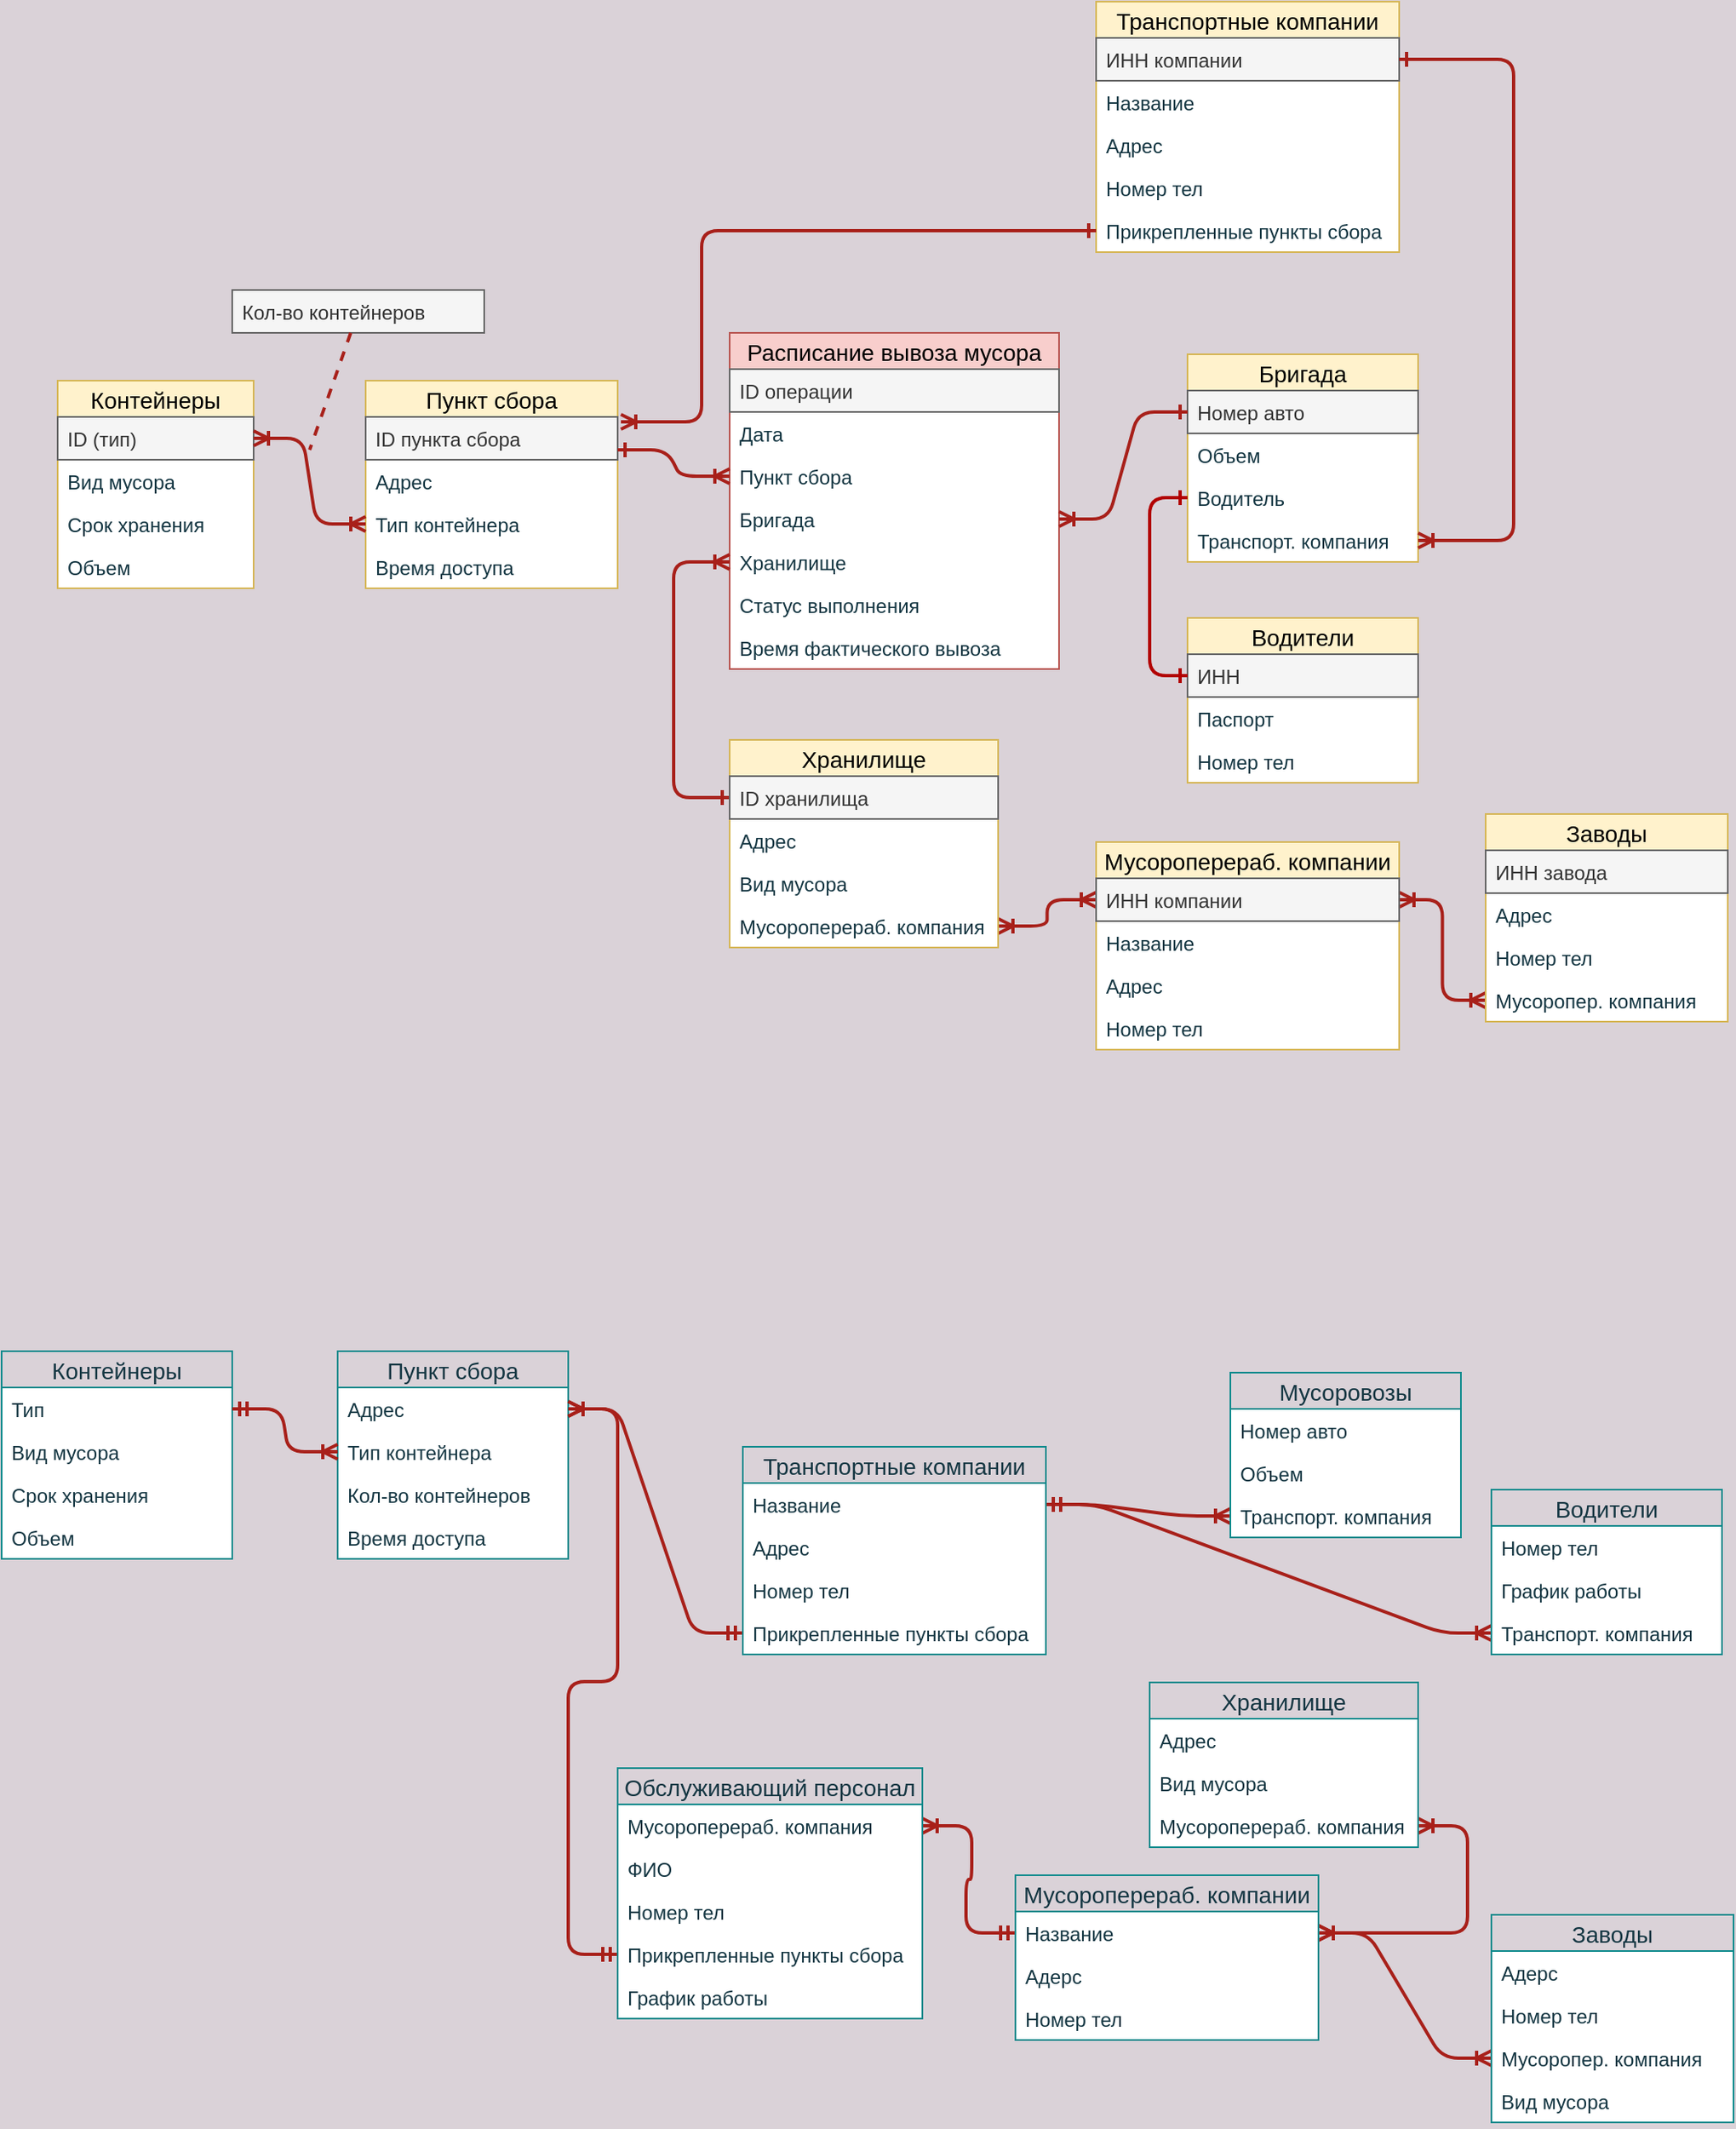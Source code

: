 <mxfile version="13.7.3" type="device"><diagram name="Page-1" id="e56a1550-8fbb-45ad-956c-1786394a9013"><mxGraphModel dx="1038" dy="548" grid="1" gridSize="17" guides="1" tooltips="1" connect="1" arrows="1" fold="1" page="1" pageScale="1" pageWidth="1100" pageHeight="850" background="#DAD2D8" math="0" shadow="0"><root><mxCell id="0"/><mxCell id="1" parent="0"/><mxCell id="W2w2PrpjFLbSM-PRU7RE-42" value="Контейнеры" style="swimlane;fontStyle=0;childLayout=stackLayout;horizontal=1;startSize=22;fillColor=#fff2cc;horizontalStack=0;resizeParent=1;resizeParentMax=0;resizeLast=0;collapsible=1;marginBottom=0;swimlaneFillColor=#ffffff;align=center;fontSize=14;strokeColor=#d6b656;" parent="1" vertex="1"><mxGeometry x="51" y="281" width="119" height="126" as="geometry"/></mxCell><mxCell id="W2w2PrpjFLbSM-PRU7RE-43" value="ID (тип)" style="text;strokeColor=#666666;fillColor=#f5f5f5;spacingLeft=4;spacingRight=4;overflow=hidden;rotatable=0;points=[[0,0.5],[1,0.5]];portConstraint=eastwest;fontSize=12;fontColor=#333333;" parent="W2w2PrpjFLbSM-PRU7RE-42" vertex="1"><mxGeometry y="22" width="119" height="26" as="geometry"/></mxCell><mxCell id="W2w2PrpjFLbSM-PRU7RE-44" value="Вид мусора" style="text;strokeColor=none;fillColor=none;spacingLeft=4;spacingRight=4;overflow=hidden;rotatable=0;points=[[0,0.5],[1,0.5]];portConstraint=eastwest;fontSize=12;fontColor=#143642;" parent="W2w2PrpjFLbSM-PRU7RE-42" vertex="1"><mxGeometry y="48" width="119" height="26" as="geometry"/></mxCell><mxCell id="W2w2PrpjFLbSM-PRU7RE-45" value="Срок хранения" style="text;strokeColor=none;fillColor=none;spacingLeft=4;spacingRight=4;overflow=hidden;rotatable=0;points=[[0,0.5],[1,0.5]];portConstraint=eastwest;fontSize=12;fontColor=#143642;" parent="W2w2PrpjFLbSM-PRU7RE-42" vertex="1"><mxGeometry y="74" width="119" height="26" as="geometry"/></mxCell><mxCell id="W2w2PrpjFLbSM-PRU7RE-46" value="Объем" style="text;strokeColor=none;fillColor=none;spacingLeft=4;spacingRight=4;overflow=hidden;rotatable=0;points=[[0,0.5],[1,0.5]];portConstraint=eastwest;fontSize=12;fontColor=#143642;" parent="W2w2PrpjFLbSM-PRU7RE-42" vertex="1"><mxGeometry y="100" width="119" height="26" as="geometry"/></mxCell><mxCell id="W2w2PrpjFLbSM-PRU7RE-21" value="Пункт сбора" style="swimlane;fontStyle=0;childLayout=stackLayout;horizontal=1;startSize=22;fillColor=#fff2cc;horizontalStack=0;resizeParent=1;resizeParentMax=0;resizeLast=0;collapsible=1;marginBottom=0;swimlaneFillColor=#ffffff;align=center;fontSize=14;strokeColor=#d6b656;" parent="1" vertex="1"><mxGeometry x="238" y="281" width="153" height="126" as="geometry"/></mxCell><mxCell id="W2w2PrpjFLbSM-PRU7RE-41" value="ID пункта сбора" style="text;strokeColor=#666666;fillColor=#f5f5f5;spacingLeft=4;spacingRight=4;overflow=hidden;rotatable=0;points=[[0,0.5],[1,0.5]];portConstraint=eastwest;fontSize=12;fontColor=#333333;" parent="W2w2PrpjFLbSM-PRU7RE-21" vertex="1"><mxGeometry y="22" width="153" height="26" as="geometry"/></mxCell><mxCell id="W2w2PrpjFLbSM-PRU7RE-22" value="Адрес" style="text;strokeColor=none;fillColor=none;spacingLeft=4;spacingRight=4;overflow=hidden;rotatable=0;points=[[0,0.5],[1,0.5]];portConstraint=eastwest;fontSize=12;fontColor=#143642;" parent="W2w2PrpjFLbSM-PRU7RE-21" vertex="1"><mxGeometry y="48" width="153" height="26" as="geometry"/></mxCell><mxCell id="W2w2PrpjFLbSM-PRU7RE-23" value="Тип контейнера" style="text;strokeColor=none;fillColor=none;spacingLeft=4;spacingRight=4;overflow=hidden;rotatable=0;points=[[0,0.5],[1,0.5]];portConstraint=eastwest;fontSize=12;fontColor=#143642;" parent="W2w2PrpjFLbSM-PRU7RE-21" vertex="1"><mxGeometry y="74" width="153" height="26" as="geometry"/></mxCell><mxCell id="W2w2PrpjFLbSM-PRU7RE-25" value="Время доступа" style="text;strokeColor=none;fillColor=none;spacingLeft=4;spacingRight=4;overflow=hidden;rotatable=0;points=[[0,0.5],[1,0.5]];portConstraint=eastwest;fontSize=12;fontColor=#143642;" parent="W2w2PrpjFLbSM-PRU7RE-21" vertex="1"><mxGeometry y="100" width="153" height="26" as="geometry"/></mxCell><mxCell id="W2w2PrpjFLbSM-PRU7RE-34" value="Транспортные компании" style="swimlane;fontStyle=0;childLayout=stackLayout;horizontal=1;startSize=22;fillColor=#fff2cc;horizontalStack=0;resizeParent=1;resizeParentMax=0;resizeLast=0;collapsible=1;marginBottom=0;swimlaneFillColor=#ffffff;align=center;fontSize=14;strokeColor=#d6b656;" parent="1" vertex="1"><mxGeometry x="681.5" y="51" width="184" height="152" as="geometry"/></mxCell><mxCell id="W2w2PrpjFLbSM-PRU7RE-40" value="ИНН компании" style="text;strokeColor=#666666;fillColor=#f5f5f5;spacingLeft=4;spacingRight=4;overflow=hidden;rotatable=0;points=[[0,0.5],[1,0.5]];portConstraint=eastwest;fontSize=12;fontColor=#333333;" parent="W2w2PrpjFLbSM-PRU7RE-34" vertex="1"><mxGeometry y="22" width="184" height="26" as="geometry"/></mxCell><mxCell id="W2w2PrpjFLbSM-PRU7RE-35" value="Название" style="text;strokeColor=none;fillColor=none;spacingLeft=4;spacingRight=4;overflow=hidden;rotatable=0;points=[[0,0.5],[1,0.5]];portConstraint=eastwest;fontSize=12;fontColor=#143642;" parent="W2w2PrpjFLbSM-PRU7RE-34" vertex="1"><mxGeometry y="48" width="184" height="26" as="geometry"/></mxCell><mxCell id="W2w2PrpjFLbSM-PRU7RE-36" value="Адрес" style="text;strokeColor=none;fillColor=none;spacingLeft=4;spacingRight=4;overflow=hidden;rotatable=0;points=[[0,0.5],[1,0.5]];portConstraint=eastwest;fontSize=12;fontColor=#143642;" parent="W2w2PrpjFLbSM-PRU7RE-34" vertex="1"><mxGeometry y="74" width="184" height="26" as="geometry"/></mxCell><mxCell id="W2w2PrpjFLbSM-PRU7RE-37" value="Номер тел" style="text;strokeColor=none;fillColor=none;spacingLeft=4;spacingRight=4;overflow=hidden;rotatable=0;points=[[0,0.5],[1,0.5]];portConstraint=eastwest;fontSize=12;fontColor=#143642;" parent="W2w2PrpjFLbSM-PRU7RE-34" vertex="1"><mxGeometry y="100" width="184" height="26" as="geometry"/></mxCell><mxCell id="W2w2PrpjFLbSM-PRU7RE-38" value="Прикрепленные пункты сбора" style="text;strokeColor=none;fillColor=none;spacingLeft=4;spacingRight=4;overflow=hidden;rotatable=0;points=[[0,0.5],[1,0.5]];portConstraint=eastwest;fontSize=12;fontColor=#143642;" parent="W2w2PrpjFLbSM-PRU7RE-34" vertex="1"><mxGeometry y="126" width="184" height="26" as="geometry"/></mxCell><mxCell id="W2w2PrpjFLbSM-PRU7RE-5" value="Расписание вывоза мусора" style="swimlane;fontStyle=0;childLayout=stackLayout;horizontal=1;startSize=22;fillColor=#f8cecc;horizontalStack=0;resizeParent=1;resizeParentMax=0;resizeLast=0;collapsible=1;marginBottom=0;swimlaneFillColor=#ffffff;align=center;fontSize=14;strokeColor=#b85450;sketch=0;shadow=0;rounded=0;labelBorderColor=none;" parent="1" vertex="1"><mxGeometry x="459" y="252" width="200" height="204" as="geometry"/></mxCell><mxCell id="W2w2PrpjFLbSM-PRU7RE-20" value="ID операции" style="text;strokeColor=#666666;fillColor=#f5f5f5;spacingLeft=4;spacingRight=4;overflow=hidden;rotatable=0;points=[[0,0.5],[1,0.5]];portConstraint=eastwest;fontSize=12;fontColor=#333333;" parent="W2w2PrpjFLbSM-PRU7RE-5" vertex="1"><mxGeometry y="22" width="200" height="26" as="geometry"/></mxCell><mxCell id="W2w2PrpjFLbSM-PRU7RE-6" value="Дата" style="text;strokeColor=none;spacingLeft=4;spacingRight=4;overflow=hidden;rotatable=0;points=[[0,0.5],[1,0.5]];portConstraint=eastwest;fontSize=12;fontColor=#143642;labelBorderColor=none;" parent="W2w2PrpjFLbSM-PRU7RE-5" vertex="1"><mxGeometry y="48" width="200" height="26" as="geometry"/></mxCell><mxCell id="W2w2PrpjFLbSM-PRU7RE-7" value="Пункт сбора" style="text;strokeColor=none;fillColor=none;spacingLeft=4;spacingRight=4;overflow=hidden;rotatable=0;points=[[0,0.5],[1,0.5]];portConstraint=eastwest;fontSize=12;fontColor=#143642;" parent="W2w2PrpjFLbSM-PRU7RE-5" vertex="1"><mxGeometry y="74" width="200" height="26" as="geometry"/></mxCell><mxCell id="W2w2PrpjFLbSM-PRU7RE-8" value="Бригада" style="text;strokeColor=none;fillColor=none;spacingLeft=4;spacingRight=4;overflow=hidden;rotatable=0;points=[[0,0.5],[1,0.5]];portConstraint=eastwest;fontSize=12;fontColor=#143642;" parent="W2w2PrpjFLbSM-PRU7RE-5" vertex="1"><mxGeometry y="100" width="200" height="26" as="geometry"/></mxCell><mxCell id="W2w2PrpjFLbSM-PRU7RE-18" value="Хранилище" style="text;strokeColor=none;fillColor=none;spacingLeft=4;spacingRight=4;overflow=hidden;rotatable=0;points=[[0,0.5],[1,0.5]];portConstraint=eastwest;fontSize=12;fontColor=#143642;" parent="W2w2PrpjFLbSM-PRU7RE-5" vertex="1"><mxGeometry y="126" width="200" height="26" as="geometry"/></mxCell><mxCell id="fzIyaWjlBfwK744b1M4B-5" value="Статус выполнения " style="text;strokeColor=none;fillColor=none;spacingLeft=4;spacingRight=4;overflow=hidden;rotatable=0;points=[[0,0.5],[1,0.5]];portConstraint=eastwest;fontSize=12;fontColor=#143642;" vertex="1" parent="W2w2PrpjFLbSM-PRU7RE-5"><mxGeometry y="152" width="200" height="26" as="geometry"/></mxCell><mxCell id="fzIyaWjlBfwK744b1M4B-6" value="Время фактического вывоза" style="text;strokeColor=none;fillColor=none;spacingLeft=4;spacingRight=4;overflow=hidden;rotatable=0;points=[[0,0.5],[1,0.5]];portConstraint=eastwest;fontSize=12;fontColor=#143642;" vertex="1" parent="W2w2PrpjFLbSM-PRU7RE-5"><mxGeometry y="178" width="200" height="26" as="geometry"/></mxCell><mxCell id="W2w2PrpjFLbSM-PRU7RE-26" value="Бригада" style="swimlane;fontStyle=0;childLayout=stackLayout;horizontal=1;startSize=22;fillColor=#fff2cc;horizontalStack=0;resizeParent=1;resizeParentMax=0;resizeLast=0;collapsible=1;marginBottom=0;swimlaneFillColor=#ffffff;align=center;fontSize=14;strokeColor=#d6b656;" parent="1" vertex="1"><mxGeometry x="737" y="265" width="140" height="126" as="geometry"/></mxCell><mxCell id="W2w2PrpjFLbSM-PRU7RE-27" value="Номер авто" style="text;fillColor=#f5f5f5;spacingLeft=4;spacingRight=4;overflow=hidden;rotatable=0;points=[[0,0.5],[1,0.5]];portConstraint=eastwest;fontSize=12;strokeColor=#666666;fontColor=#333333;" parent="W2w2PrpjFLbSM-PRU7RE-26" vertex="1"><mxGeometry y="22" width="140" height="26" as="geometry"/></mxCell><mxCell id="W2w2PrpjFLbSM-PRU7RE-28" value="Объем" style="text;strokeColor=none;fillColor=none;spacingLeft=4;spacingRight=4;overflow=hidden;rotatable=0;points=[[0,0.5],[1,0.5]];portConstraint=eastwest;fontSize=12;fontColor=#143642;" parent="W2w2PrpjFLbSM-PRU7RE-26" vertex="1"><mxGeometry y="48" width="140" height="26" as="geometry"/></mxCell><mxCell id="W2w2PrpjFLbSM-PRU7RE-29" value="Водитель" style="text;strokeColor=none;fillColor=none;spacingLeft=4;spacingRight=4;overflow=hidden;rotatable=0;points=[[0,0.5],[1,0.5]];portConstraint=eastwest;fontSize=12;fontColor=#143642;" parent="W2w2PrpjFLbSM-PRU7RE-26" vertex="1"><mxGeometry y="74" width="140" height="26" as="geometry"/></mxCell><mxCell id="fzIyaWjlBfwK744b1M4B-2" value="Транспорт. компания" style="text;strokeColor=none;fillColor=none;spacingLeft=4;spacingRight=4;overflow=hidden;rotatable=0;points=[[0,0.5],[1,0.5]];portConstraint=eastwest;fontSize=12;fontColor=#143642;" vertex="1" parent="W2w2PrpjFLbSM-PRU7RE-26"><mxGeometry y="100" width="140" height="26" as="geometry"/></mxCell><mxCell id="fwKYoIX_chmb8S_qIyJH-5" value="Контейнеры" style="swimlane;fontStyle=0;childLayout=stackLayout;horizontal=1;startSize=22;fillColor=none;horizontalStack=0;resizeParent=1;resizeParentMax=0;resizeLast=0;collapsible=1;marginBottom=0;swimlaneFillColor=#ffffff;align=center;fontSize=14;strokeColor=#0F8B8D;fontColor=#143642;" parent="1" vertex="1"><mxGeometry x="17" y="870" width="140" height="126" as="geometry"/></mxCell><mxCell id="fwKYoIX_chmb8S_qIyJH-6" value="Тип" style="text;strokeColor=none;fillColor=none;spacingLeft=4;spacingRight=4;overflow=hidden;rotatable=0;points=[[0,0.5],[1,0.5]];portConstraint=eastwest;fontSize=12;fontColor=#143642;" parent="fwKYoIX_chmb8S_qIyJH-5" vertex="1"><mxGeometry y="22" width="140" height="26" as="geometry"/></mxCell><mxCell id="fwKYoIX_chmb8S_qIyJH-7" value="Вид мусора" style="text;strokeColor=none;fillColor=none;spacingLeft=4;spacingRight=4;overflow=hidden;rotatable=0;points=[[0,0.5],[1,0.5]];portConstraint=eastwest;fontSize=12;fontColor=#143642;" parent="fwKYoIX_chmb8S_qIyJH-5" vertex="1"><mxGeometry y="48" width="140" height="26" as="geometry"/></mxCell><mxCell id="fwKYoIX_chmb8S_qIyJH-34" value="Срок хранения" style="text;strokeColor=none;fillColor=none;spacingLeft=4;spacingRight=4;overflow=hidden;rotatable=0;points=[[0,0.5],[1,0.5]];portConstraint=eastwest;fontSize=12;fontColor=#143642;" parent="fwKYoIX_chmb8S_qIyJH-5" vertex="1"><mxGeometry y="74" width="140" height="26" as="geometry"/></mxCell><mxCell id="fwKYoIX_chmb8S_qIyJH-8" value="Объем" style="text;strokeColor=none;fillColor=none;spacingLeft=4;spacingRight=4;overflow=hidden;rotatable=0;points=[[0,0.5],[1,0.5]];portConstraint=eastwest;fontSize=12;fontColor=#143642;" parent="fwKYoIX_chmb8S_qIyJH-5" vertex="1"><mxGeometry y="100" width="140" height="26" as="geometry"/></mxCell><mxCell id="fwKYoIX_chmb8S_qIyJH-1" value="Пункт сбора" style="swimlane;fontStyle=0;childLayout=stackLayout;horizontal=1;startSize=22;fillColor=none;horizontalStack=0;resizeParent=1;resizeParentMax=0;resizeLast=0;collapsible=1;marginBottom=0;swimlaneFillColor=#ffffff;align=center;fontSize=14;strokeColor=#0F8B8D;fontColor=#143642;" parent="1" vertex="1"><mxGeometry x="221" y="870" width="140" height="126" as="geometry"/></mxCell><mxCell id="fwKYoIX_chmb8S_qIyJH-2" value="Адрес" style="text;strokeColor=none;fillColor=none;spacingLeft=4;spacingRight=4;overflow=hidden;rotatable=0;points=[[0,0.5],[1,0.5]];portConstraint=eastwest;fontSize=12;fontColor=#143642;" parent="fwKYoIX_chmb8S_qIyJH-1" vertex="1"><mxGeometry y="22" width="140" height="26" as="geometry"/></mxCell><mxCell id="fwKYoIX_chmb8S_qIyJH-3" value="Тип контейнера" style="text;strokeColor=none;fillColor=none;spacingLeft=4;spacingRight=4;overflow=hidden;rotatable=0;points=[[0,0.5],[1,0.5]];portConstraint=eastwest;fontSize=12;fontColor=#143642;" parent="fwKYoIX_chmb8S_qIyJH-1" vertex="1"><mxGeometry y="48" width="140" height="26" as="geometry"/></mxCell><mxCell id="fwKYoIX_chmb8S_qIyJH-4" value="Кол-во контейнеров" style="text;strokeColor=none;fillColor=none;spacingLeft=4;spacingRight=4;overflow=hidden;rotatable=0;points=[[0,0.5],[1,0.5]];portConstraint=eastwest;fontSize=12;fontColor=#143642;" parent="fwKYoIX_chmb8S_qIyJH-1" vertex="1"><mxGeometry y="74" width="140" height="26" as="geometry"/></mxCell><mxCell id="fwKYoIX_chmb8S_qIyJH-33" value="Время доступа" style="text;strokeColor=none;fillColor=none;spacingLeft=4;spacingRight=4;overflow=hidden;rotatable=0;points=[[0,0.5],[1,0.5]];portConstraint=eastwest;fontSize=12;fontColor=#143642;" parent="fwKYoIX_chmb8S_qIyJH-1" vertex="1"><mxGeometry y="100" width="140" height="26" as="geometry"/></mxCell><mxCell id="mUoWUO9JfcQqvtDC7A4B-9" value="" style="edgeStyle=entityRelationEdgeStyle;fontSize=12;html=1;endArrow=ERoneToMany;startArrow=ERmandOne;exitX=1;exitY=0.5;exitDx=0;exitDy=0;entryX=0;entryY=0.5;entryDx=0;entryDy=0;startFill=0;labelBackgroundColor=#DAD2D8;strokeColor=#A8201A;fontColor=#143642;strokeWidth=2;" parent="1" source="fwKYoIX_chmb8S_qIyJH-6" target="fwKYoIX_chmb8S_qIyJH-3" edge="1"><mxGeometry width="100" height="100" relative="1" as="geometry"><mxPoint x="170" y="1030" as="sourcePoint"/><mxPoint x="270" y="1066" as="targetPoint"/></mxGeometry></mxCell><mxCell id="mUoWUO9JfcQqvtDC7A4B-10" value="" style="edgeStyle=entityRelationEdgeStyle;fontSize=12;html=1;endArrow=ERoneToMany;startArrow=ERmandOne;exitX=1;exitY=0.5;exitDx=0;exitDy=0;entryX=0;entryY=0.5;entryDx=0;entryDy=0;labelBackgroundColor=#DAD2D8;strokeColor=#A8201A;fontColor=#143642;strokeWidth=2;" parent="1" source="fwKYoIX_chmb8S_qIyJH-14" target="fwKYoIX_chmb8S_qIyJH-12" edge="1"><mxGeometry width="100" height="100" relative="1" as="geometry"><mxPoint x="272" y="765" as="sourcePoint"/><mxPoint x="336" y="791" as="targetPoint"/></mxGeometry></mxCell><mxCell id="mUoWUO9JfcQqvtDC7A4B-11" value="" style="edgeStyle=entityRelationEdgeStyle;fontSize=12;html=1;endArrow=ERoneToMany;startArrow=ERmandOne;exitX=1;exitY=0.5;exitDx=0;exitDy=0;entryX=0;entryY=0.5;entryDx=0;entryDy=0;labelBackgroundColor=#DAD2D8;strokeColor=#A8201A;fontColor=#143642;strokeWidth=2;" parent="1" source="fwKYoIX_chmb8S_qIyJH-14" target="fwKYoIX_chmb8S_qIyJH-27" edge="1"><mxGeometry width="100" height="100" relative="1" as="geometry"><mxPoint x="850" y="799" as="sourcePoint"/><mxPoint x="914" y="825" as="targetPoint"/></mxGeometry></mxCell><mxCell id="mUoWUO9JfcQqvtDC7A4B-12" value="" style="edgeStyle=entityRelationEdgeStyle;fontSize=12;html=1;endArrow=ERoneToMany;startArrow=ERmandOne;labelBackgroundColor=#DAD2D8;strokeColor=#A8201A;fontColor=#143642;strokeWidth=2;" parent="1" source="fwKYoIX_chmb8S_qIyJH-44" target="fwKYoIX_chmb8S_qIyJH-2" edge="1"><mxGeometry width="100" height="100" relative="1" as="geometry"><mxPoint x="238" y="1043" as="sourcePoint"/><mxPoint x="302" y="1069" as="targetPoint"/></mxGeometry></mxCell><mxCell id="mUoWUO9JfcQqvtDC7A4B-13" value="" style="edgeStyle=entityRelationEdgeStyle;fontSize=12;html=1;endArrow=ERoneToMany;startArrow=ERmandOne;labelBackgroundColor=#DAD2D8;strokeColor=#A8201A;fontColor=#143642;strokeWidth=2;" parent="1" source="fwKYoIX_chmb8S_qIyJH-46" target="fwKYoIX_chmb8S_qIyJH-2" edge="1"><mxGeometry width="100" height="100" relative="1" as="geometry"><mxPoint x="153" y="1071" as="sourcePoint"/><mxPoint x="238" y="1139" as="targetPoint"/></mxGeometry></mxCell><mxCell id="mUoWUO9JfcQqvtDC7A4B-14" value="" style="edgeStyle=entityRelationEdgeStyle;fontSize=12;html=1;endArrow=ERoneToMany;startArrow=ERmandOne;labelBackgroundColor=#DAD2D8;strokeColor=#A8201A;fontColor=#143642;strokeWidth=2;" parent="1" source="fwKYoIX_chmb8S_qIyJH-36" target="fwKYoIX_chmb8S_qIyJH-41" edge="1"><mxGeometry width="100" height="100" relative="1" as="geometry"><mxPoint x="580" y="1088" as="sourcePoint"/><mxPoint x="644" y="1114" as="targetPoint"/></mxGeometry></mxCell><mxCell id="mUoWUO9JfcQqvtDC7A4B-15" value="" style="edgeStyle=entityRelationEdgeStyle;fontSize=12;html=1;endArrow=ERoneToMany;startArrow=ERoneToMany;labelBackgroundColor=#DAD2D8;strokeColor=#A8201A;fontColor=#143642;jumpSize=6;strokeWidth=2;" parent="1" source="fwKYoIX_chmb8S_qIyJH-36" target="fwKYoIX_chmb8S_qIyJH-32" edge="1"><mxGeometry width="100" height="100" relative="1" as="geometry"><mxPoint x="630" y="1070" as="sourcePoint"/><mxPoint x="730" y="970" as="targetPoint"/></mxGeometry></mxCell><mxCell id="mUoWUO9JfcQqvtDC7A4B-16" value="" style="edgeStyle=entityRelationEdgeStyle;fontSize=12;html=1;endArrow=ERoneToMany;startArrow=ERoneToMany;labelBackgroundColor=#DAD2D8;strokeColor=#A8201A;fontColor=#143642;strokeWidth=2;" parent="1" source="fwKYoIX_chmb8S_qIyJH-23" target="fwKYoIX_chmb8S_qIyJH-36" edge="1"><mxGeometry width="100" height="100" relative="1" as="geometry"><mxPoint x="918" y="782" as="sourcePoint"/><mxPoint x="829" y="678" as="targetPoint"/></mxGeometry></mxCell><mxCell id="W2w2PrpjFLbSM-PRU7RE-47" value="Кол-во контейнеров" style="text;spacingLeft=4;spacingRight=4;overflow=hidden;rotatable=0;points=[[0,0.5],[1,0.5]];portConstraint=eastwest;fontSize=12;fillColor=#f5f5f5;strokeColor=#666666;fontColor=#333333;" parent="1" vertex="1"><mxGeometry x="157" y="226" width="153" height="26" as="geometry"/></mxCell><mxCell id="W2w2PrpjFLbSM-PRU7RE-64" value="" style="edgeStyle=entityRelationEdgeStyle;fontSize=12;html=1;endArrow=ERoneToMany;startArrow=ERoneToMany;startFill=0;labelBackgroundColor=#DAD2D8;strokeColor=#A8201A;fontColor=#143642;strokeWidth=2;" parent="1" source="W2w2PrpjFLbSM-PRU7RE-43" target="W2w2PrpjFLbSM-PRU7RE-23" edge="1"><mxGeometry width="100" height="100" relative="1" as="geometry"><mxPoint x="180.5" y="454" as="sourcePoint"/><mxPoint x="244.5" y="480" as="targetPoint"/></mxGeometry></mxCell><mxCell id="W2w2PrpjFLbSM-PRU7RE-65" value="" style="fontSize=12;html=1;endArrow=none;startArrow=none;startFill=0;labelBackgroundColor=#DAD2D8;strokeColor=#A8201A;fontColor=#143642;strokeWidth=2;endFill=0;dashed=1;" parent="1" source="W2w2PrpjFLbSM-PRU7RE-47" edge="1"><mxGeometry width="100" height="100" relative="1" as="geometry"><mxPoint x="180.5" y="390" as="sourcePoint"/><mxPoint x="204" y="323" as="targetPoint"/></mxGeometry></mxCell><mxCell id="W2w2PrpjFLbSM-PRU7RE-66" value="" style="edgeStyle=entityRelationEdgeStyle;fontSize=12;html=1;endArrow=ERoneToMany;startArrow=ERone;startFill=0;labelBackgroundColor=#DAD2D8;strokeColor=#A8201A;fontColor=#143642;strokeWidth=2;" parent="1" target="W2w2PrpjFLbSM-PRU7RE-7" edge="1"><mxGeometry width="100" height="100" relative="1" as="geometry"><mxPoint x="391" y="323" as="sourcePoint"/><mxPoint x="493" y="493" as="targetPoint"/></mxGeometry></mxCell><mxCell id="W2w2PrpjFLbSM-PRU7RE-70" value="" style="edgeStyle=entityRelationEdgeStyle;fontSize=12;html=1;endArrow=ERoneToMany;startArrow=ERone;startFill=0;labelBackgroundColor=#DAD2D8;strokeColor=#A8201A;fontColor=#143642;strokeWidth=2;" parent="1" source="W2w2PrpjFLbSM-PRU7RE-27" target="W2w2PrpjFLbSM-PRU7RE-8" edge="1"><mxGeometry width="100" height="100" relative="1" as="geometry"><mxPoint x="697" y="289" as="sourcePoint"/><mxPoint x="765" y="298" as="targetPoint"/></mxGeometry></mxCell><mxCell id="W2w2PrpjFLbSM-PRU7RE-72" value="" style="fontSize=12;html=1;endArrow=ERoneToMany;startArrow=ERone;startFill=0;labelBackgroundColor=#DAD2D8;strokeColor=#A8201A;fontColor=#143642;strokeWidth=2;edgeStyle=orthogonalEdgeStyle;" parent="1" source="W2w2PrpjFLbSM-PRU7RE-40" target="fzIyaWjlBfwK744b1M4B-2" edge="1"><mxGeometry width="100" height="100" relative="1" as="geometry"><mxPoint x="799" y="306" as="sourcePoint"/><mxPoint x="867" y="315" as="targetPoint"/><Array as="points"><mxPoint x="935" y="86"/><mxPoint x="935" y="378"/></Array></mxGeometry></mxCell><mxCell id="W2w2PrpjFLbSM-PRU7RE-74" value="" style="edgeStyle=orthogonalEdgeStyle;fontSize=12;html=1;endArrow=ERoneToMany;startArrow=ERone;startFill=0;labelBackgroundColor=#DAD2D8;strokeColor=#A8201A;fontColor=#143642;strokeWidth=2;entryX=0;entryY=0.5;entryDx=0;entryDy=0;" parent="1" source="W2w2PrpjFLbSM-PRU7RE-52" target="W2w2PrpjFLbSM-PRU7RE-18" edge="1"><mxGeometry width="100" height="100" relative="1" as="geometry"><mxPoint x="429" y="493" as="sourcePoint"/><mxPoint x="459" y="434" as="targetPoint"/><Array as="points"><mxPoint x="425" y="534"/><mxPoint x="425" y="391"/></Array></mxGeometry></mxCell><mxCell id="W2w2PrpjFLbSM-PRU7RE-76" value="" style="fontSize=12;html=1;endArrow=ERoneToMany;startArrow=ERoneToMany;labelBackgroundColor=#DAD2D8;strokeColor=#A8201A;fontColor=#143642;jumpSize=6;strokeWidth=2;edgeStyle=orthogonalEdgeStyle;" parent="1" source="W2w2PrpjFLbSM-PRU7RE-62" target="W2w2PrpjFLbSM-PRU7RE-51" edge="1"><mxGeometry width="100" height="100" relative="1" as="geometry"><mxPoint x="649.5" y="699" as="sourcePoint"/><mxPoint x="591" y="595" as="targetPoint"/></mxGeometry></mxCell><mxCell id="W2w2PrpjFLbSM-PRU7RE-77" value="" style="edgeStyle=orthogonalEdgeStyle;fontSize=12;html=1;endArrow=ERoneToMany;startArrow=ERoneToMany;labelBackgroundColor=#DAD2D8;strokeColor=#A8201A;fontColor=#143642;jumpSize=6;strokeWidth=2;exitX=0;exitY=0.5;exitDx=0;exitDy=0;" parent="1" source="W2w2PrpjFLbSM-PRU7RE-60" target="W2w2PrpjFLbSM-PRU7RE-62" edge="1"><mxGeometry width="100" height="100" relative="1" as="geometry"><mxPoint x="918" y="527" as="sourcePoint"/><mxPoint x="859.5" y="423" as="targetPoint"/></mxGeometry></mxCell><mxCell id="W2w2PrpjFLbSM-PRU7RE-57" value="Заводы" style="swimlane;fontStyle=0;childLayout=stackLayout;horizontal=1;startSize=22;fillColor=#fff2cc;horizontalStack=0;resizeParent=1;resizeParentMax=0;resizeLast=0;collapsible=1;marginBottom=0;swimlaneFillColor=#ffffff;align=center;fontSize=14;strokeColor=#d6b656;" parent="1" vertex="1"><mxGeometry x="918" y="544" width="147" height="126" as="geometry"/></mxCell><mxCell id="W2w2PrpjFLbSM-PRU7RE-63" value="ИНН завода" style="text;strokeColor=#666666;fillColor=#f5f5f5;spacingLeft=4;spacingRight=4;overflow=hidden;rotatable=0;points=[[0,0.5],[1,0.5]];portConstraint=eastwest;fontSize=12;fontColor=#333333;" parent="W2w2PrpjFLbSM-PRU7RE-57" vertex="1"><mxGeometry y="22" width="147" height="26" as="geometry"/></mxCell><mxCell id="W2w2PrpjFLbSM-PRU7RE-58" value="Адрес" style="text;strokeColor=none;fillColor=none;spacingLeft=4;spacingRight=4;overflow=hidden;rotatable=0;points=[[0,0.5],[1,0.5]];portConstraint=eastwest;fontSize=12;fontColor=#143642;" parent="W2w2PrpjFLbSM-PRU7RE-57" vertex="1"><mxGeometry y="48" width="147" height="26" as="geometry"/></mxCell><mxCell id="W2w2PrpjFLbSM-PRU7RE-59" value="Номер тел" style="text;strokeColor=none;fillColor=none;spacingLeft=4;spacingRight=4;overflow=hidden;rotatable=0;points=[[0,0.5],[1,0.5]];portConstraint=eastwest;fontSize=12;fontColor=#143642;" parent="W2w2PrpjFLbSM-PRU7RE-57" vertex="1"><mxGeometry y="74" width="147" height="26" as="geometry"/></mxCell><mxCell id="W2w2PrpjFLbSM-PRU7RE-60" value="Мусоропер. компания" style="text;strokeColor=none;fillColor=none;spacingLeft=4;spacingRight=4;overflow=hidden;rotatable=0;points=[[0,0.5],[1,0.5]];portConstraint=eastwest;fontSize=12;fontColor=#143642;" parent="W2w2PrpjFLbSM-PRU7RE-57" vertex="1"><mxGeometry y="100" width="147" height="26" as="geometry"/></mxCell><mxCell id="W2w2PrpjFLbSM-PRU7RE-53" value="Мусороперераб. компании" style="swimlane;fontStyle=0;childLayout=stackLayout;horizontal=1;startSize=22;fillColor=#fff2cc;horizontalStack=0;resizeParent=1;resizeParentMax=0;resizeLast=0;collapsible=1;marginBottom=0;swimlaneFillColor=#ffffff;align=center;fontSize=14;strokeColor=#d6b656;" parent="1" vertex="1"><mxGeometry x="681.5" y="561" width="184" height="126" as="geometry"/></mxCell><mxCell id="W2w2PrpjFLbSM-PRU7RE-62" value="ИНН компании" style="text;strokeColor=#666666;fillColor=#f5f5f5;spacingLeft=4;spacingRight=4;overflow=hidden;rotatable=0;points=[[0,0.5],[1,0.5]];portConstraint=eastwest;fontSize=12;fontColor=#333333;" parent="W2w2PrpjFLbSM-PRU7RE-53" vertex="1"><mxGeometry y="22" width="184" height="26" as="geometry"/></mxCell><mxCell id="W2w2PrpjFLbSM-PRU7RE-54" value="Название" style="text;strokeColor=none;fillColor=none;spacingLeft=4;spacingRight=4;overflow=hidden;rotatable=0;points=[[0,0.5],[1,0.5]];portConstraint=eastwest;fontSize=12;fontColor=#143642;" parent="W2w2PrpjFLbSM-PRU7RE-53" vertex="1"><mxGeometry y="48" width="184" height="26" as="geometry"/></mxCell><mxCell id="W2w2PrpjFLbSM-PRU7RE-55" value="Адрес" style="text;strokeColor=none;fillColor=none;spacingLeft=4;spacingRight=4;overflow=hidden;rotatable=0;points=[[0,0.5],[1,0.5]];portConstraint=eastwest;fontSize=12;fontColor=#143642;" parent="W2w2PrpjFLbSM-PRU7RE-53" vertex="1"><mxGeometry y="74" width="184" height="26" as="geometry"/></mxCell><mxCell id="W2w2PrpjFLbSM-PRU7RE-56" value="Номер тел" style="text;strokeColor=none;fillColor=none;spacingLeft=4;spacingRight=4;overflow=hidden;rotatable=0;points=[[0,0.5],[1,0.5]];portConstraint=eastwest;fontSize=12;fontColor=#143642;" parent="W2w2PrpjFLbSM-PRU7RE-53" vertex="1"><mxGeometry y="100" width="184" height="26" as="geometry"/></mxCell><mxCell id="W2w2PrpjFLbSM-PRU7RE-48" value="Хранилище" style="swimlane;fontStyle=0;childLayout=stackLayout;horizontal=1;startSize=22;fillColor=#fff2cc;horizontalStack=0;resizeParent=1;resizeParentMax=0;resizeLast=0;collapsible=1;marginBottom=0;swimlaneFillColor=#ffffff;align=center;fontSize=14;strokeColor=#d6b656;" parent="1" vertex="1"><mxGeometry x="459" y="499" width="163" height="126" as="geometry"/></mxCell><mxCell id="W2w2PrpjFLbSM-PRU7RE-52" value="ID хранилища" style="text;strokeColor=#666666;fillColor=#f5f5f5;spacingLeft=4;spacingRight=4;overflow=hidden;rotatable=0;points=[[0,0.5],[1,0.5]];portConstraint=eastwest;fontSize=12;fontColor=#333333;" parent="W2w2PrpjFLbSM-PRU7RE-48" vertex="1"><mxGeometry y="22" width="163" height="26" as="geometry"/></mxCell><mxCell id="W2w2PrpjFLbSM-PRU7RE-49" value="Адрес" style="text;strokeColor=none;fillColor=none;spacingLeft=4;spacingRight=4;overflow=hidden;rotatable=0;points=[[0,0.5],[1,0.5]];portConstraint=eastwest;fontSize=12;fontColor=#143642;" parent="W2w2PrpjFLbSM-PRU7RE-48" vertex="1"><mxGeometry y="48" width="163" height="26" as="geometry"/></mxCell><mxCell id="W2w2PrpjFLbSM-PRU7RE-50" value="Вид мусора" style="text;strokeColor=none;fillColor=none;spacingLeft=4;spacingRight=4;overflow=hidden;rotatable=0;points=[[0,0.5],[1,0.5]];portConstraint=eastwest;fontSize=12;fontColor=#143642;" parent="W2w2PrpjFLbSM-PRU7RE-48" vertex="1"><mxGeometry y="74" width="163" height="26" as="geometry"/></mxCell><mxCell id="W2w2PrpjFLbSM-PRU7RE-51" value="Мусороперераб. компания" style="text;strokeColor=none;fillColor=none;spacingLeft=4;spacingRight=4;overflow=hidden;rotatable=0;points=[[0,0.5],[1,0.5]];portConstraint=eastwest;fontSize=12;fontColor=#143642;" parent="W2w2PrpjFLbSM-PRU7RE-48" vertex="1"><mxGeometry y="100" width="163" height="26" as="geometry"/></mxCell><mxCell id="W2w2PrpjFLbSM-PRU7RE-30" value="Водители" style="swimlane;fontStyle=0;childLayout=stackLayout;horizontal=1;startSize=22;fillColor=#fff2cc;horizontalStack=0;resizeParent=1;resizeParentMax=0;resizeLast=0;collapsible=1;marginBottom=0;swimlaneFillColor=#ffffff;align=center;fontSize=14;strokeColor=#d6b656;" parent="1" vertex="1"><mxGeometry x="737" y="425" width="140" height="100" as="geometry"/></mxCell><mxCell id="W2w2PrpjFLbSM-PRU7RE-39" value="ИНН" style="text;strokeColor=#666666;fillColor=#f5f5f5;spacingLeft=4;spacingRight=4;overflow=hidden;rotatable=0;points=[[0,0.5],[1,0.5]];portConstraint=eastwest;fontSize=12;fontColor=#333333;" parent="W2w2PrpjFLbSM-PRU7RE-30" vertex="1"><mxGeometry y="22" width="140" height="26" as="geometry"/></mxCell><mxCell id="W2w2PrpjFLbSM-PRU7RE-31" value="Паспорт" style="text;strokeColor=none;fillColor=none;spacingLeft=4;spacingRight=4;overflow=hidden;rotatable=0;points=[[0,0.5],[1,0.5]];portConstraint=eastwest;fontSize=12;fontColor=#143642;" parent="W2w2PrpjFLbSM-PRU7RE-30" vertex="1"><mxGeometry y="48" width="140" height="26" as="geometry"/></mxCell><mxCell id="fzIyaWjlBfwK744b1M4B-7" value="Номер тел" style="text;strokeColor=none;fillColor=none;spacingLeft=4;spacingRight=4;overflow=hidden;rotatable=0;points=[[0,0.5],[1,0.5]];portConstraint=eastwest;fontSize=12;fontColor=#143642;" vertex="1" parent="W2w2PrpjFLbSM-PRU7RE-30"><mxGeometry y="74" width="140" height="26" as="geometry"/></mxCell><mxCell id="fwKYoIX_chmb8S_qIyJH-40" value="Обслуживающий персонал" style="swimlane;fontStyle=0;childLayout=stackLayout;horizontal=1;startSize=22;fillColor=none;horizontalStack=0;resizeParent=1;resizeParentMax=0;resizeLast=0;collapsible=1;marginBottom=0;swimlaneFillColor=#ffffff;align=center;fontSize=14;strokeColor=#0F8B8D;fontColor=#143642;" parent="1" vertex="1"><mxGeometry x="391" y="1123" width="185" height="152" as="geometry"/></mxCell><mxCell id="fwKYoIX_chmb8S_qIyJH-41" value="Мусороперераб. компания" style="text;strokeColor=none;fillColor=none;spacingLeft=4;spacingRight=4;overflow=hidden;rotatable=0;points=[[0,0.5],[1,0.5]];portConstraint=eastwest;fontSize=12;fontColor=#143642;" parent="fwKYoIX_chmb8S_qIyJH-40" vertex="1"><mxGeometry y="22" width="185" height="26" as="geometry"/></mxCell><mxCell id="fwKYoIX_chmb8S_qIyJH-42" value="ФИО" style="text;strokeColor=none;fillColor=none;spacingLeft=4;spacingRight=4;overflow=hidden;rotatable=0;points=[[0,0.5],[1,0.5]];portConstraint=eastwest;fontSize=12;fontColor=#143642;" parent="fwKYoIX_chmb8S_qIyJH-40" vertex="1"><mxGeometry y="48" width="185" height="26" as="geometry"/></mxCell><mxCell id="fwKYoIX_chmb8S_qIyJH-43" value="Номер тел" style="text;strokeColor=none;fillColor=none;spacingLeft=4;spacingRight=4;overflow=hidden;rotatable=0;points=[[0,0.5],[1,0.5]];portConstraint=eastwest;fontSize=12;fontColor=#143642;" parent="fwKYoIX_chmb8S_qIyJH-40" vertex="1"><mxGeometry y="74" width="185" height="26" as="geometry"/></mxCell><mxCell id="fwKYoIX_chmb8S_qIyJH-44" value="Прикрепленные пункты сбора" style="text;strokeColor=none;fillColor=none;spacingLeft=4;spacingRight=4;overflow=hidden;rotatable=0;points=[[0,0.5],[1,0.5]];portConstraint=eastwest;fontSize=12;fontColor=#143642;" parent="fwKYoIX_chmb8S_qIyJH-40" vertex="1"><mxGeometry y="100" width="185" height="26" as="geometry"/></mxCell><mxCell id="fwKYoIX_chmb8S_qIyJH-45" value="График работы" style="text;strokeColor=none;fillColor=none;spacingLeft=4;spacingRight=4;overflow=hidden;rotatable=0;points=[[0,0.5],[1,0.5]];portConstraint=eastwest;fontSize=12;fontColor=#143642;" parent="fwKYoIX_chmb8S_qIyJH-40" vertex="1"><mxGeometry y="126" width="185" height="26" as="geometry"/></mxCell><mxCell id="fwKYoIX_chmb8S_qIyJH-24" value="Водители" style="swimlane;fontStyle=0;childLayout=stackLayout;horizontal=1;startSize=22;fillColor=none;horizontalStack=0;resizeParent=1;resizeParentMax=0;resizeLast=0;collapsible=1;marginBottom=0;swimlaneFillColor=#ffffff;align=center;fontSize=14;strokeColor=#0F8B8D;fontColor=#143642;" parent="1" vertex="1"><mxGeometry x="921.5" y="954" width="140" height="100" as="geometry"/></mxCell><mxCell id="fwKYoIX_chmb8S_qIyJH-25" value="Номер тел" style="text;strokeColor=none;fillColor=none;spacingLeft=4;spacingRight=4;overflow=hidden;rotatable=0;points=[[0,0.5],[1,0.5]];portConstraint=eastwest;fontSize=12;fontColor=#143642;" parent="fwKYoIX_chmb8S_qIyJH-24" vertex="1"><mxGeometry y="22" width="140" height="26" as="geometry"/></mxCell><mxCell id="fwKYoIX_chmb8S_qIyJH-26" value="График работы" style="text;strokeColor=none;fillColor=none;spacingLeft=4;spacingRight=4;overflow=hidden;rotatable=0;points=[[0,0.5],[1,0.5]];portConstraint=eastwest;fontSize=12;fontColor=#143642;" parent="fwKYoIX_chmb8S_qIyJH-24" vertex="1"><mxGeometry y="48" width="140" height="26" as="geometry"/></mxCell><mxCell id="fwKYoIX_chmb8S_qIyJH-27" value="Транспорт. компания" style="text;strokeColor=none;fillColor=none;spacingLeft=4;spacingRight=4;overflow=hidden;rotatable=0;points=[[0,0.5],[1,0.5]];portConstraint=eastwest;fontSize=12;fontColor=#143642;" parent="fwKYoIX_chmb8S_qIyJH-24" vertex="1"><mxGeometry y="74" width="140" height="26" as="geometry"/></mxCell><mxCell id="fwKYoIX_chmb8S_qIyJH-9" value="Мусоровозы" style="swimlane;fontStyle=0;childLayout=stackLayout;horizontal=1;startSize=22;fillColor=none;horizontalStack=0;resizeParent=1;resizeParentMax=0;resizeLast=0;collapsible=1;marginBottom=0;swimlaneFillColor=#ffffff;align=center;fontSize=14;strokeColor=#0F8B8D;fontColor=#143642;" parent="1" vertex="1"><mxGeometry x="763" y="883" width="140" height="100" as="geometry"/></mxCell><mxCell id="fwKYoIX_chmb8S_qIyJH-10" value="Номер авто" style="text;strokeColor=none;fillColor=none;spacingLeft=4;spacingRight=4;overflow=hidden;rotatable=0;points=[[0,0.5],[1,0.5]];portConstraint=eastwest;fontSize=12;fontColor=#143642;" parent="fwKYoIX_chmb8S_qIyJH-9" vertex="1"><mxGeometry y="22" width="140" height="26" as="geometry"/></mxCell><mxCell id="fwKYoIX_chmb8S_qIyJH-11" value="Объем" style="text;strokeColor=none;fillColor=none;spacingLeft=4;spacingRight=4;overflow=hidden;rotatable=0;points=[[0,0.5],[1,0.5]];portConstraint=eastwest;fontSize=12;fontColor=#143642;" parent="fwKYoIX_chmb8S_qIyJH-9" vertex="1"><mxGeometry y="48" width="140" height="26" as="geometry"/></mxCell><mxCell id="fwKYoIX_chmb8S_qIyJH-12" value="Транспорт. компания" style="text;strokeColor=none;fillColor=none;spacingLeft=4;spacingRight=4;overflow=hidden;rotatable=0;points=[[0,0.5],[1,0.5]];portConstraint=eastwest;fontSize=12;fontColor=#143642;" parent="fwKYoIX_chmb8S_qIyJH-9" vertex="1"><mxGeometry y="74" width="140" height="26" as="geometry"/></mxCell><mxCell id="fwKYoIX_chmb8S_qIyJH-35" value="Мусороперераб. компании" style="swimlane;fontStyle=0;childLayout=stackLayout;horizontal=1;startSize=22;fillColor=none;horizontalStack=0;resizeParent=1;resizeParentMax=0;resizeLast=0;collapsible=1;marginBottom=0;swimlaneFillColor=#ffffff;align=center;fontSize=14;strokeColor=#0F8B8D;fontColor=#143642;" parent="1" vertex="1"><mxGeometry x="632.5" y="1188" width="184" height="100" as="geometry"/></mxCell><mxCell id="fwKYoIX_chmb8S_qIyJH-36" value="Название" style="text;strokeColor=none;fillColor=none;spacingLeft=4;spacingRight=4;overflow=hidden;rotatable=0;points=[[0,0.5],[1,0.5]];portConstraint=eastwest;fontSize=12;fontColor=#143642;" parent="fwKYoIX_chmb8S_qIyJH-35" vertex="1"><mxGeometry y="22" width="184" height="26" as="geometry"/></mxCell><mxCell id="fwKYoIX_chmb8S_qIyJH-37" value="Адерс" style="text;strokeColor=none;fillColor=none;spacingLeft=4;spacingRight=4;overflow=hidden;rotatable=0;points=[[0,0.5],[1,0.5]];portConstraint=eastwest;fontSize=12;fontColor=#143642;" parent="fwKYoIX_chmb8S_qIyJH-35" vertex="1"><mxGeometry y="48" width="184" height="26" as="geometry"/></mxCell><mxCell id="fwKYoIX_chmb8S_qIyJH-38" value="Номер тел" style="text;strokeColor=none;fillColor=none;spacingLeft=4;spacingRight=4;overflow=hidden;rotatable=0;points=[[0,0.5],[1,0.5]];portConstraint=eastwest;fontSize=12;fontColor=#143642;" parent="fwKYoIX_chmb8S_qIyJH-35" vertex="1"><mxGeometry y="74" width="184" height="26" as="geometry"/></mxCell><mxCell id="fwKYoIX_chmb8S_qIyJH-20" value="Заводы" style="swimlane;fontStyle=0;childLayout=stackLayout;horizontal=1;startSize=22;fillColor=none;horizontalStack=0;resizeParent=1;resizeParentMax=0;resizeLast=0;collapsible=1;marginBottom=0;swimlaneFillColor=#ffffff;align=center;fontSize=14;strokeColor=#0F8B8D;fontColor=#143642;" parent="1" vertex="1"><mxGeometry x="921.5" y="1212" width="147" height="126" as="geometry"/></mxCell><mxCell id="fwKYoIX_chmb8S_qIyJH-21" value="Адерс" style="text;strokeColor=none;fillColor=none;spacingLeft=4;spacingRight=4;overflow=hidden;rotatable=0;points=[[0,0.5],[1,0.5]];portConstraint=eastwest;fontSize=12;fontColor=#143642;" parent="fwKYoIX_chmb8S_qIyJH-20" vertex="1"><mxGeometry y="22" width="147" height="26" as="geometry"/></mxCell><mxCell id="fwKYoIX_chmb8S_qIyJH-22" value="Номер тел" style="text;strokeColor=none;fillColor=none;spacingLeft=4;spacingRight=4;overflow=hidden;rotatable=0;points=[[0,0.5],[1,0.5]];portConstraint=eastwest;fontSize=12;fontColor=#143642;" parent="fwKYoIX_chmb8S_qIyJH-20" vertex="1"><mxGeometry y="48" width="147" height="26" as="geometry"/></mxCell><mxCell id="fwKYoIX_chmb8S_qIyJH-23" value="Мусоропер. компания" style="text;strokeColor=none;fillColor=none;spacingLeft=4;spacingRight=4;overflow=hidden;rotatable=0;points=[[0,0.5],[1,0.5]];portConstraint=eastwest;fontSize=12;fontColor=#143642;" parent="fwKYoIX_chmb8S_qIyJH-20" vertex="1"><mxGeometry y="74" width="147" height="26" as="geometry"/></mxCell><mxCell id="fwKYoIX_chmb8S_qIyJH-28" value="Вид мусора" style="text;strokeColor=none;fillColor=none;spacingLeft=4;spacingRight=4;overflow=hidden;rotatable=0;points=[[0,0.5],[1,0.5]];portConstraint=eastwest;fontSize=12;fontColor=#143642;" parent="fwKYoIX_chmb8S_qIyJH-20" vertex="1"><mxGeometry y="100" width="147" height="26" as="geometry"/></mxCell><mxCell id="fwKYoIX_chmb8S_qIyJH-29" value="Хранилище" style="swimlane;fontStyle=0;childLayout=stackLayout;horizontal=1;startSize=22;fillColor=none;horizontalStack=0;resizeParent=1;resizeParentMax=0;resizeLast=0;collapsible=1;marginBottom=0;swimlaneFillColor=#ffffff;align=center;fontSize=14;strokeColor=#0F8B8D;fontColor=#143642;" parent="1" vertex="1"><mxGeometry x="714" y="1071" width="163" height="100" as="geometry"/></mxCell><mxCell id="fwKYoIX_chmb8S_qIyJH-30" value="Адрес" style="text;strokeColor=none;fillColor=none;spacingLeft=4;spacingRight=4;overflow=hidden;rotatable=0;points=[[0,0.5],[1,0.5]];portConstraint=eastwest;fontSize=12;fontColor=#143642;" parent="fwKYoIX_chmb8S_qIyJH-29" vertex="1"><mxGeometry y="22" width="163" height="26" as="geometry"/></mxCell><mxCell id="fwKYoIX_chmb8S_qIyJH-31" value="Вид мусора" style="text;strokeColor=none;fillColor=none;spacingLeft=4;spacingRight=4;overflow=hidden;rotatable=0;points=[[0,0.5],[1,0.5]];portConstraint=eastwest;fontSize=12;fontColor=#143642;" parent="fwKYoIX_chmb8S_qIyJH-29" vertex="1"><mxGeometry y="48" width="163" height="26" as="geometry"/></mxCell><mxCell id="fwKYoIX_chmb8S_qIyJH-32" value="Мусороперераб. компания" style="text;strokeColor=none;fillColor=none;spacingLeft=4;spacingRight=4;overflow=hidden;rotatable=0;points=[[0,0.5],[1,0.5]];portConstraint=eastwest;fontSize=12;fontColor=#143642;" parent="fwKYoIX_chmb8S_qIyJH-29" vertex="1"><mxGeometry y="74" width="163" height="26" as="geometry"/></mxCell><mxCell id="fwKYoIX_chmb8S_qIyJH-13" value="Транспортные компании" style="swimlane;fontStyle=0;childLayout=stackLayout;horizontal=1;startSize=22;fillColor=none;horizontalStack=0;resizeParent=1;resizeParentMax=0;resizeLast=0;collapsible=1;marginBottom=0;swimlaneFillColor=#ffffff;align=center;fontSize=14;strokeColor=#0F8B8D;fontColor=#143642;" parent="1" vertex="1"><mxGeometry x="467" y="928" width="184" height="126" as="geometry"/></mxCell><mxCell id="fwKYoIX_chmb8S_qIyJH-14" value="Название" style="text;strokeColor=none;fillColor=none;spacingLeft=4;spacingRight=4;overflow=hidden;rotatable=0;points=[[0,0.5],[1,0.5]];portConstraint=eastwest;fontSize=12;fontColor=#143642;" parent="fwKYoIX_chmb8S_qIyJH-13" vertex="1"><mxGeometry y="22" width="184" height="26" as="geometry"/></mxCell><mxCell id="fwKYoIX_chmb8S_qIyJH-17" value="Адрес" style="text;strokeColor=none;fillColor=none;spacingLeft=4;spacingRight=4;overflow=hidden;rotatable=0;points=[[0,0.5],[1,0.5]];portConstraint=eastwest;fontSize=12;fontColor=#143642;" parent="fwKYoIX_chmb8S_qIyJH-13" vertex="1"><mxGeometry y="48" width="184" height="26" as="geometry"/></mxCell><mxCell id="fwKYoIX_chmb8S_qIyJH-15" value="Номер тел" style="text;strokeColor=none;fillColor=none;spacingLeft=4;spacingRight=4;overflow=hidden;rotatable=0;points=[[0,0.5],[1,0.5]];portConstraint=eastwest;fontSize=12;fontColor=#143642;" parent="fwKYoIX_chmb8S_qIyJH-13" vertex="1"><mxGeometry y="74" width="184" height="26" as="geometry"/></mxCell><mxCell id="fwKYoIX_chmb8S_qIyJH-46" value="Прикрепленные пункты сбора" style="text;strokeColor=none;fillColor=none;spacingLeft=4;spacingRight=4;overflow=hidden;rotatable=0;points=[[0,0.5],[1,0.5]];portConstraint=eastwest;fontSize=12;fontColor=#143642;" parent="fwKYoIX_chmb8S_qIyJH-13" vertex="1"><mxGeometry y="100" width="184" height="26" as="geometry"/></mxCell><mxCell id="fzIyaWjlBfwK744b1M4B-3" value="" style="edgeStyle=orthogonalEdgeStyle;fontSize=12;html=1;endArrow=ERoneToMany;startArrow=ERone;startFill=0;labelBackgroundColor=#DAD2D8;strokeColor=#A8201A;fontColor=#143642;strokeWidth=2;" edge="1" parent="1" source="W2w2PrpjFLbSM-PRU7RE-38"><mxGeometry width="100" height="100" relative="1" as="geometry"><mxPoint x="516" y="148" as="sourcePoint"/><mxPoint x="393" y="306" as="targetPoint"/><Array as="points"><mxPoint x="442" y="190"/><mxPoint x="442" y="306"/></Array></mxGeometry></mxCell><mxCell id="fzIyaWjlBfwK744b1M4B-4" value="" style="fontSize=12;html=1;endArrow=ERone;endFill=1;entryX=0;entryY=0.5;entryDx=0;entryDy=0;edgeStyle=orthogonalEdgeStyle;fillColor=#e51400;strokeColor=#B20000;strokeWidth=2;startArrow=ERone;startFill=0;" edge="1" parent="1" source="W2w2PrpjFLbSM-PRU7RE-39" target="W2w2PrpjFLbSM-PRU7RE-29"><mxGeometry width="100" height="100" relative="1" as="geometry"><mxPoint x="748" y="476" as="sourcePoint"/><mxPoint x="751" y="375" as="targetPoint"/><Array as="points"><mxPoint x="714" y="460"/><mxPoint x="714" y="352"/></Array></mxGeometry></mxCell></root></mxGraphModel></diagram></mxfile>